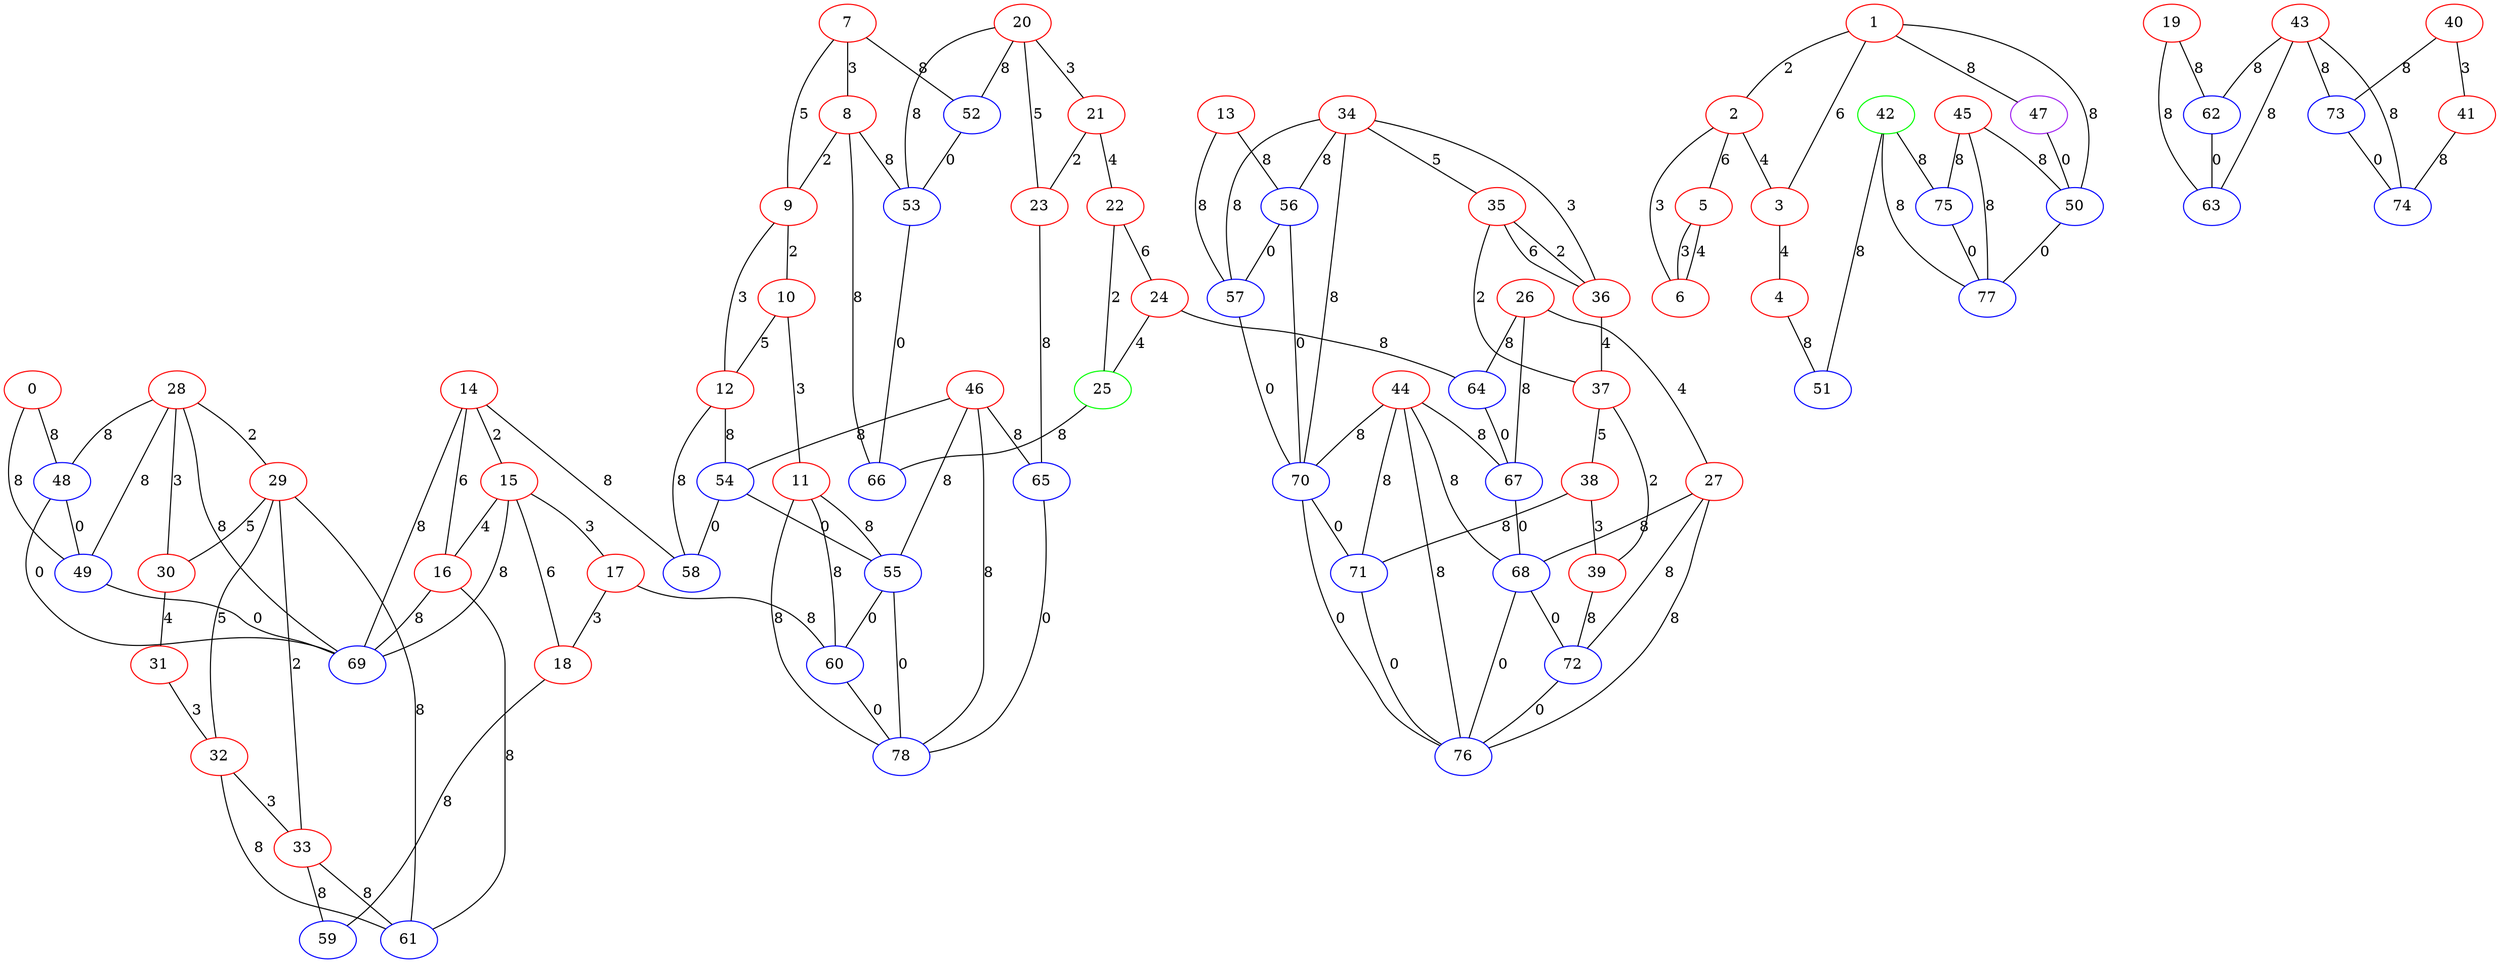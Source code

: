 graph "" {
0 [color=red, weight=1];
1 [color=red, weight=1];
2 [color=red, weight=1];
3 [color=red, weight=1];
4 [color=red, weight=1];
5 [color=red, weight=1];
6 [color=red, weight=1];
7 [color=red, weight=1];
8 [color=red, weight=1];
9 [color=red, weight=1];
10 [color=red, weight=1];
11 [color=red, weight=1];
12 [color=red, weight=1];
13 [color=red, weight=1];
14 [color=red, weight=1];
15 [color=red, weight=1];
16 [color=red, weight=1];
17 [color=red, weight=1];
18 [color=red, weight=1];
19 [color=red, weight=1];
20 [color=red, weight=1];
21 [color=red, weight=1];
22 [color=red, weight=1];
23 [color=red, weight=1];
24 [color=red, weight=1];
25 [color=green, weight=2];
26 [color=red, weight=1];
27 [color=red, weight=1];
28 [color=red, weight=1];
29 [color=red, weight=1];
30 [color=red, weight=1];
31 [color=red, weight=1];
32 [color=red, weight=1];
33 [color=red, weight=1];
34 [color=red, weight=1];
35 [color=red, weight=1];
36 [color=red, weight=1];
37 [color=red, weight=1];
38 [color=red, weight=1];
39 [color=red, weight=1];
40 [color=red, weight=1];
41 [color=red, weight=1];
42 [color=green, weight=2];
43 [color=red, weight=1];
44 [color=red, weight=1];
45 [color=red, weight=1];
46 [color=red, weight=1];
47 [color=purple, weight=4];
48 [color=blue, weight=3];
49 [color=blue, weight=3];
50 [color=blue, weight=3];
51 [color=blue, weight=3];
52 [color=blue, weight=3];
53 [color=blue, weight=3];
54 [color=blue, weight=3];
55 [color=blue, weight=3];
56 [color=blue, weight=3];
57 [color=blue, weight=3];
58 [color=blue, weight=3];
59 [color=blue, weight=3];
60 [color=blue, weight=3];
61 [color=blue, weight=3];
62 [color=blue, weight=3];
63 [color=blue, weight=3];
64 [color=blue, weight=3];
65 [color=blue, weight=3];
66 [color=blue, weight=3];
67 [color=blue, weight=3];
68 [color=blue, weight=3];
69 [color=blue, weight=3];
70 [color=blue, weight=3];
71 [color=blue, weight=3];
72 [color=blue, weight=3];
73 [color=blue, weight=3];
74 [color=blue, weight=3];
75 [color=blue, weight=3];
76 [color=blue, weight=3];
77 [color=blue, weight=3];
78 [color=blue, weight=3];
0 -- 48  [key=0, label=8];
0 -- 49  [key=0, label=8];
1 -- 2  [key=0, label=2];
1 -- 3  [key=0, label=6];
1 -- 50  [key=0, label=8];
1 -- 47  [key=0, label=8];
2 -- 3  [key=0, label=4];
2 -- 5  [key=0, label=6];
2 -- 6  [key=0, label=3];
3 -- 4  [key=0, label=4];
4 -- 51  [key=0, label=8];
5 -- 6  [key=0, label=4];
5 -- 6  [key=1, label=3];
7 -- 8  [key=0, label=3];
7 -- 9  [key=0, label=5];
7 -- 52  [key=0, label=8];
8 -- 9  [key=0, label=2];
8 -- 66  [key=0, label=8];
8 -- 53  [key=0, label=8];
9 -- 10  [key=0, label=2];
9 -- 12  [key=0, label=3];
10 -- 11  [key=0, label=3];
10 -- 12  [key=0, label=5];
11 -- 60  [key=0, label=8];
11 -- 78  [key=0, label=8];
11 -- 55  [key=0, label=8];
12 -- 58  [key=0, label=8];
12 -- 54  [key=0, label=8];
13 -- 56  [key=0, label=8];
13 -- 57  [key=0, label=8];
14 -- 16  [key=0, label=6];
14 -- 58  [key=0, label=8];
14 -- 69  [key=0, label=8];
14 -- 15  [key=0, label=2];
15 -- 16  [key=0, label=4];
15 -- 17  [key=0, label=3];
15 -- 18  [key=0, label=6];
15 -- 69  [key=0, label=8];
16 -- 61  [key=0, label=8];
16 -- 69  [key=0, label=8];
17 -- 18  [key=0, label=3];
17 -- 60  [key=0, label=8];
18 -- 59  [key=0, label=8];
19 -- 62  [key=0, label=8];
19 -- 63  [key=0, label=8];
20 -- 53  [key=0, label=8];
20 -- 52  [key=0, label=8];
20 -- 21  [key=0, label=3];
20 -- 23  [key=0, label=5];
21 -- 22  [key=0, label=4];
21 -- 23  [key=0, label=2];
22 -- 24  [key=0, label=6];
22 -- 25  [key=0, label=2];
23 -- 65  [key=0, label=8];
24 -- 64  [key=0, label=8];
24 -- 25  [key=0, label=4];
25 -- 66  [key=0, label=8];
26 -- 64  [key=0, label=8];
26 -- 67  [key=0, label=8];
26 -- 27  [key=0, label=4];
27 -- 72  [key=0, label=8];
27 -- 76  [key=0, label=8];
27 -- 68  [key=0, label=8];
28 -- 48  [key=0, label=8];
28 -- 49  [key=0, label=8];
28 -- 29  [key=0, label=2];
28 -- 30  [key=0, label=3];
28 -- 69  [key=0, label=8];
29 -- 32  [key=0, label=5];
29 -- 33  [key=0, label=2];
29 -- 61  [key=0, label=8];
29 -- 30  [key=0, label=5];
30 -- 31  [key=0, label=4];
31 -- 32  [key=0, label=3];
32 -- 33  [key=0, label=3];
32 -- 61  [key=0, label=8];
33 -- 59  [key=0, label=8];
33 -- 61  [key=0, label=8];
34 -- 56  [key=0, label=8];
34 -- 57  [key=0, label=8];
34 -- 35  [key=0, label=5];
34 -- 36  [key=0, label=3];
34 -- 70  [key=0, label=8];
35 -- 36  [key=0, label=2];
35 -- 36  [key=1, label=6];
35 -- 37  [key=0, label=2];
36 -- 37  [key=0, label=4];
37 -- 38  [key=0, label=5];
37 -- 39  [key=0, label=2];
38 -- 71  [key=0, label=8];
38 -- 39  [key=0, label=3];
39 -- 72  [key=0, label=8];
40 -- 41  [key=0, label=3];
40 -- 73  [key=0, label=8];
41 -- 74  [key=0, label=8];
42 -- 51  [key=0, label=8];
42 -- 75  [key=0, label=8];
42 -- 77  [key=0, label=8];
43 -- 73  [key=0, label=8];
43 -- 74  [key=0, label=8];
43 -- 62  [key=0, label=8];
43 -- 63  [key=0, label=8];
44 -- 76  [key=0, label=8];
44 -- 67  [key=0, label=8];
44 -- 68  [key=0, label=8];
44 -- 70  [key=0, label=8];
44 -- 71  [key=0, label=8];
45 -- 50  [key=0, label=8];
45 -- 75  [key=0, label=8];
45 -- 77  [key=0, label=8];
46 -- 65  [key=0, label=8];
46 -- 78  [key=0, label=8];
46 -- 54  [key=0, label=8];
46 -- 55  [key=0, label=8];
47 -- 50  [key=0, label=0];
48 -- 49  [key=0, label=0];
48 -- 69  [key=0, label=0];
49 -- 69  [key=0, label=0];
50 -- 77  [key=0, label=0];
52 -- 53  [key=0, label=0];
53 -- 66  [key=0, label=0];
54 -- 58  [key=0, label=0];
54 -- 55  [key=0, label=0];
55 -- 78  [key=0, label=0];
55 -- 60  [key=0, label=0];
56 -- 57  [key=0, label=0];
56 -- 70  [key=0, label=0];
57 -- 70  [key=0, label=0];
60 -- 78  [key=0, label=0];
62 -- 63  [key=0, label=0];
64 -- 67  [key=0, label=0];
65 -- 78  [key=0, label=0];
67 -- 68  [key=0, label=0];
68 -- 72  [key=0, label=0];
68 -- 76  [key=0, label=0];
70 -- 71  [key=0, label=0];
70 -- 76  [key=0, label=0];
71 -- 76  [key=0, label=0];
72 -- 76  [key=0, label=0];
73 -- 74  [key=0, label=0];
75 -- 77  [key=0, label=0];
}
